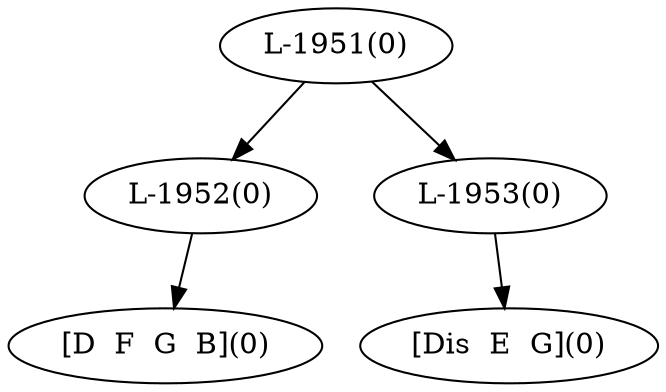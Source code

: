 digraph sample{
"L-1952(0)"->"[D  F  G  B](0)"
"L-1953(0)"->"[Dis  E  G](0)"
"L-1951(0)"->"L-1952(0)"
"L-1951(0)"->"L-1953(0)"
{rank = min; "L-1951(0)"}
{rank = same; "L-1952(0)"; "L-1953(0)";}
{rank = max; "[D  F  G  B](0)"; "[Dis  E  G](0)";}
}